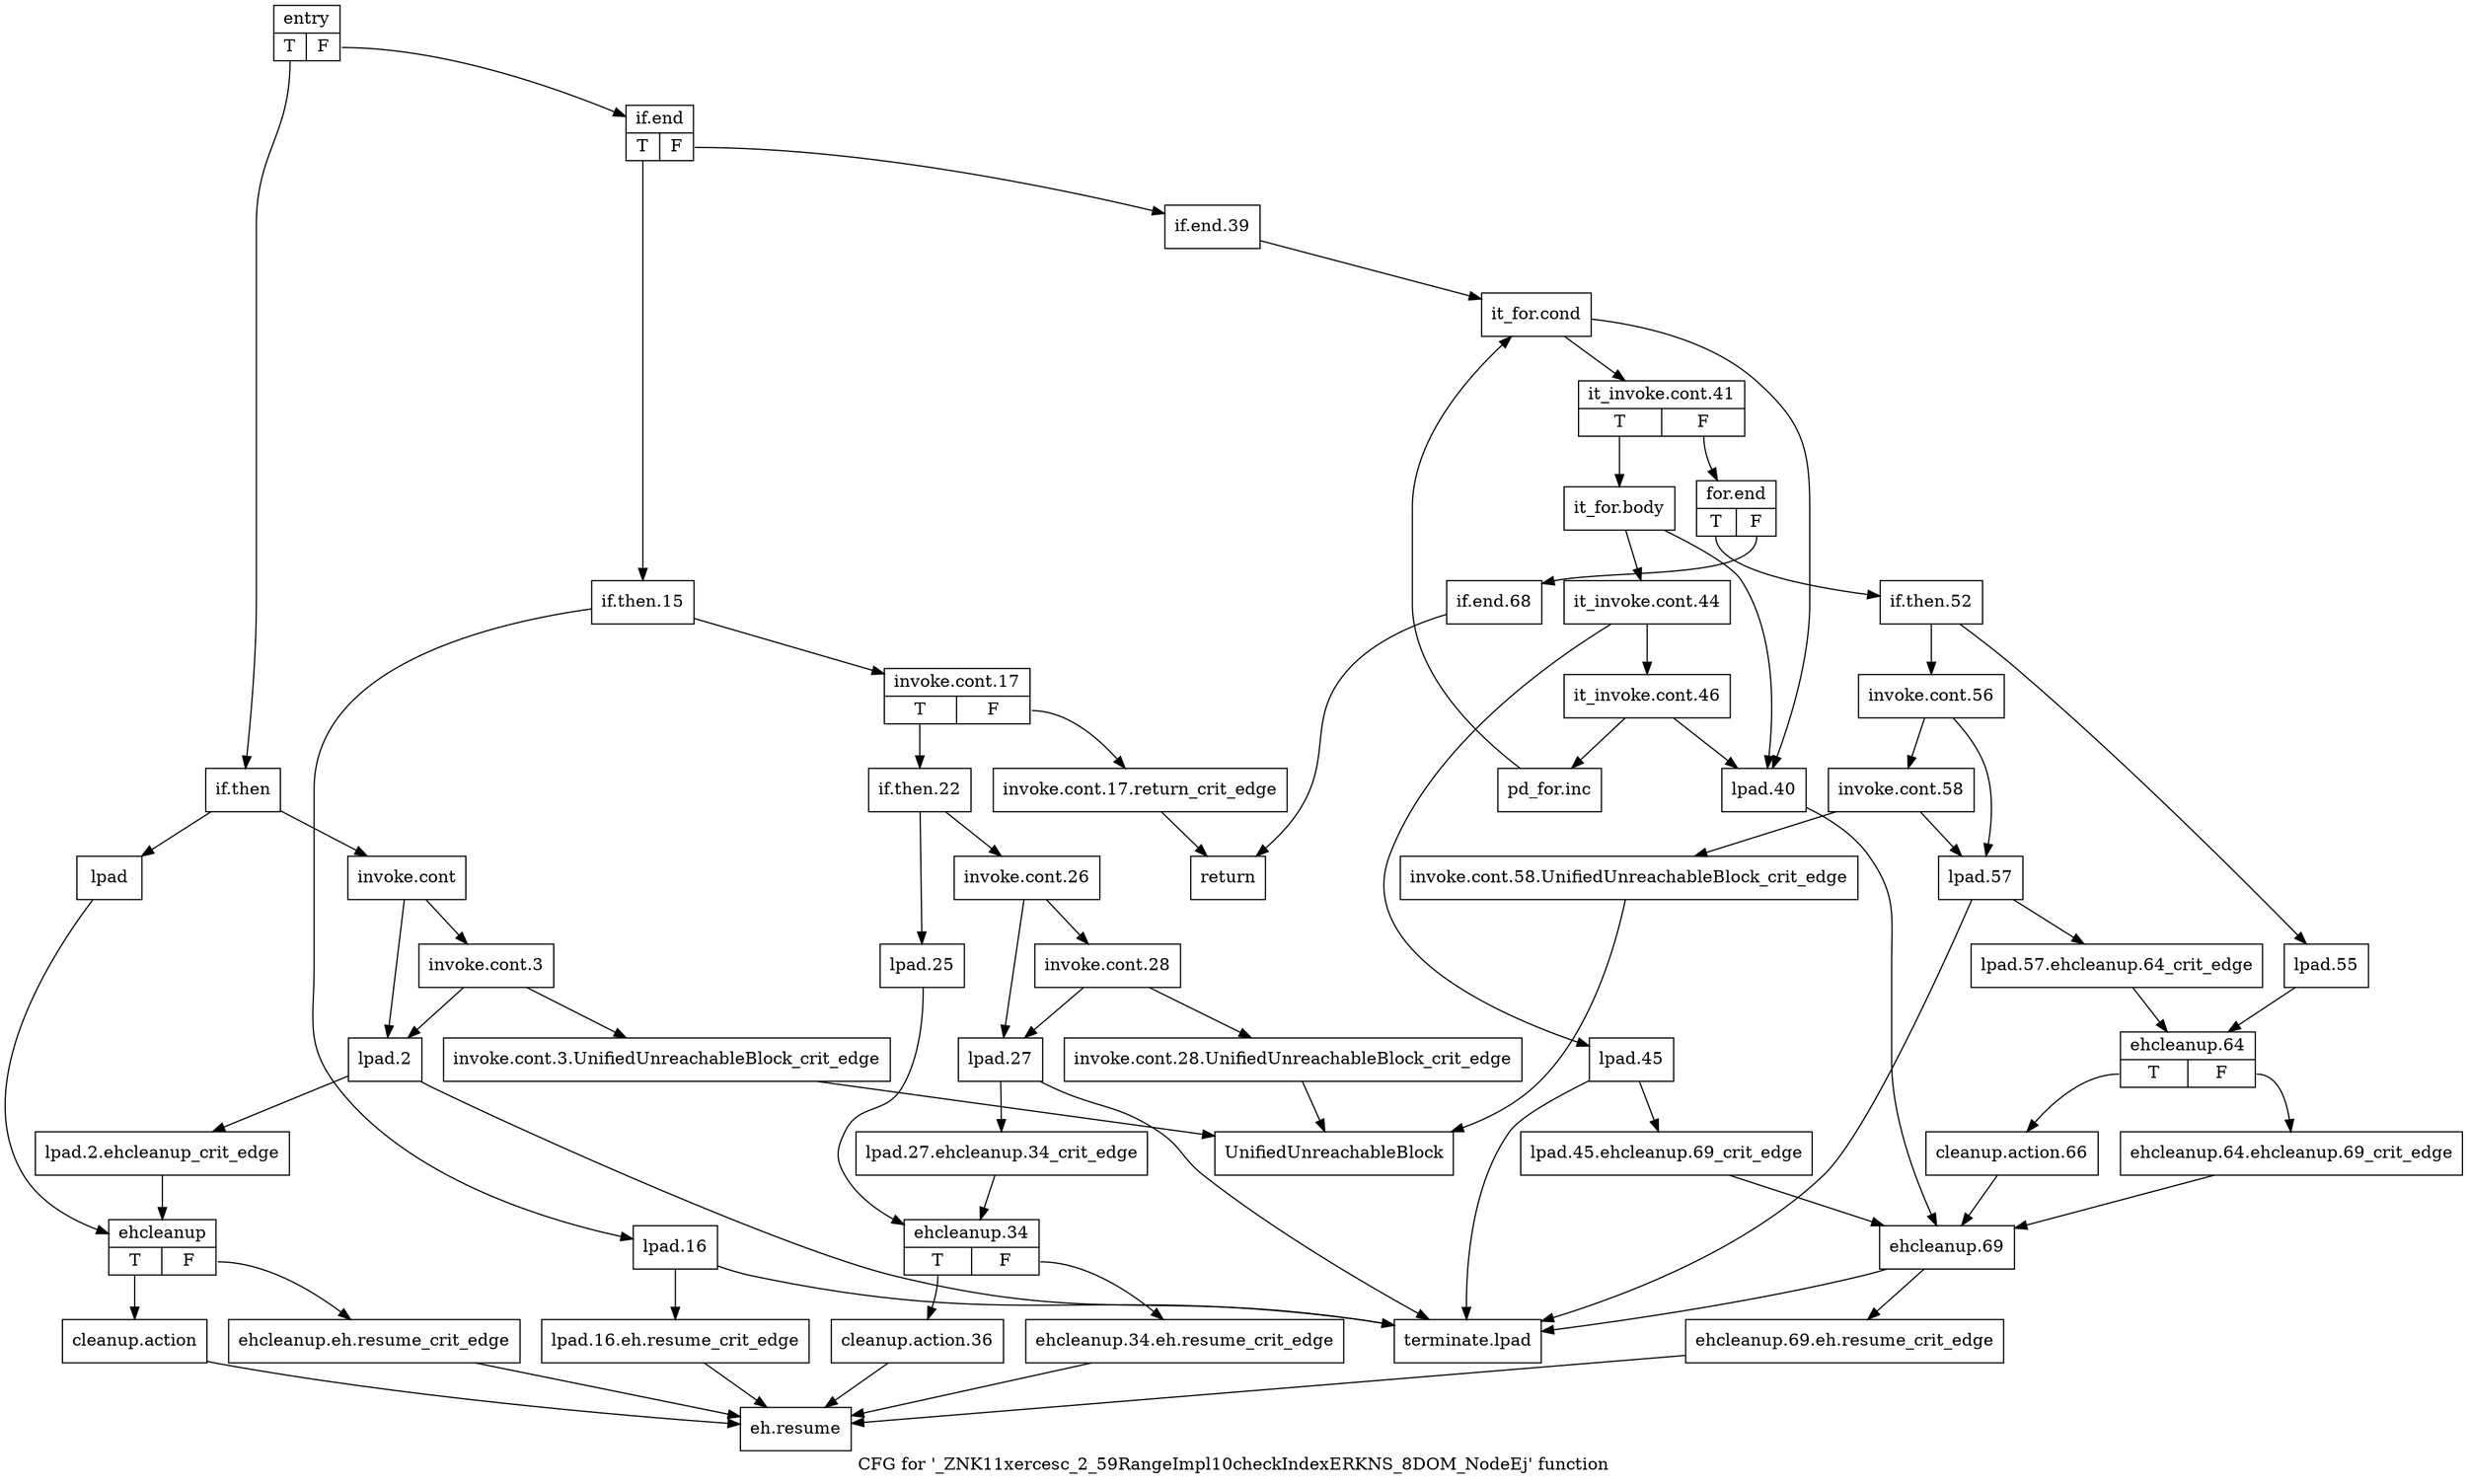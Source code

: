 digraph "CFG for '_ZNK11xercesc_2_59RangeImpl10checkIndexERKNS_8DOM_NodeEj' function" {
	label="CFG for '_ZNK11xercesc_2_59RangeImpl10checkIndexERKNS_8DOM_NodeEj' function";

	Node0x3cf9e20 [shape=record,label="{entry|{<s0>T|<s1>F}}"];
	Node0x3cf9e20:s0 -> Node0x3cf9e70;
	Node0x3cf9e20:s1 -> Node0x3cfa190;
	Node0x3cf9e70 [shape=record,label="{if.then}"];
	Node0x3cf9e70 -> Node0x3cf9ec0;
	Node0x3cf9e70 -> Node0x3cf9fb0;
	Node0x3cf9ec0 [shape=record,label="{invoke.cont}"];
	Node0x3cf9ec0 -> Node0x3cf9f10;
	Node0x3cf9ec0 -> Node0x3cfa000;
	Node0x3cf9f10 [shape=record,label="{invoke.cont.3}"];
	Node0x3cf9f10 -> Node0x3cf9f60;
	Node0x3cf9f10 -> Node0x3cfa000;
	Node0x3cf9f60 [shape=record,label="{invoke.cont.3.UnifiedUnreachableBlock_crit_edge}"];
	Node0x3cf9f60 -> Node0x3cfaf00;
	Node0x3cf9fb0 [shape=record,label="{lpad}"];
	Node0x3cf9fb0 -> Node0x3cfa0a0;
	Node0x3cfa000 [shape=record,label="{lpad.2}"];
	Node0x3cfa000 -> Node0x3cfa050;
	Node0x3cfa000 -> Node0x3cfaeb0;
	Node0x3cfa050 [shape=record,label="{lpad.2.ehcleanup_crit_edge}"];
	Node0x3cfa050 -> Node0x3cfa0a0;
	Node0x3cfa0a0 [shape=record,label="{ehcleanup|{<s0>T|<s1>F}}"];
	Node0x3cfa0a0:s0 -> Node0x3cfa140;
	Node0x3cfa0a0:s1 -> Node0x3cfa0f0;
	Node0x3cfa0f0 [shape=record,label="{ehcleanup.eh.resume_crit_edge}"];
	Node0x3cfa0f0 -> Node0x3cfae60;
	Node0x3cfa140 [shape=record,label="{cleanup.action}"];
	Node0x3cfa140 -> Node0x3cfae60;
	Node0x3cfa190 [shape=record,label="{if.end|{<s0>T|<s1>F}}"];
	Node0x3cfa190:s0 -> Node0x3cfa1e0;
	Node0x3cfa190:s1 -> Node0x3cfa690;
	Node0x3cfa1e0 [shape=record,label="{if.then.15}"];
	Node0x3cfa1e0 -> Node0x3cfa230;
	Node0x3cfa1e0 -> Node0x3cfa410;
	Node0x3cfa230 [shape=record,label="{invoke.cont.17|{<s0>T|<s1>F}}"];
	Node0x3cfa230:s0 -> Node0x3cfa2d0;
	Node0x3cfa230:s1 -> Node0x3cfa280;
	Node0x3cfa280 [shape=record,label="{invoke.cont.17.return_crit_edge}"];
	Node0x3cfa280 -> Node0x3cfad70;
	Node0x3cfa2d0 [shape=record,label="{if.then.22}"];
	Node0x3cfa2d0 -> Node0x3cfa320;
	Node0x3cfa2d0 -> Node0x3cfa4b0;
	Node0x3cfa320 [shape=record,label="{invoke.cont.26}"];
	Node0x3cfa320 -> Node0x3cfa370;
	Node0x3cfa320 -> Node0x3cfa500;
	Node0x3cfa370 [shape=record,label="{invoke.cont.28}"];
	Node0x3cfa370 -> Node0x3cfa3c0;
	Node0x3cfa370 -> Node0x3cfa500;
	Node0x3cfa3c0 [shape=record,label="{invoke.cont.28.UnifiedUnreachableBlock_crit_edge}"];
	Node0x3cfa3c0 -> Node0x3cfaf00;
	Node0x3cfa410 [shape=record,label="{lpad.16}"];
	Node0x3cfa410 -> Node0x3cfa460;
	Node0x3cfa410 -> Node0x3cfaeb0;
	Node0x3cfa460 [shape=record,label="{lpad.16.eh.resume_crit_edge}"];
	Node0x3cfa460 -> Node0x3cfae60;
	Node0x3cfa4b0 [shape=record,label="{lpad.25}"];
	Node0x3cfa4b0 -> Node0x3cfa5a0;
	Node0x3cfa500 [shape=record,label="{lpad.27}"];
	Node0x3cfa500 -> Node0x3cfa550;
	Node0x3cfa500 -> Node0x3cfaeb0;
	Node0x3cfa550 [shape=record,label="{lpad.27.ehcleanup.34_crit_edge}"];
	Node0x3cfa550 -> Node0x3cfa5a0;
	Node0x3cfa5a0 [shape=record,label="{ehcleanup.34|{<s0>T|<s1>F}}"];
	Node0x3cfa5a0:s0 -> Node0x3cfa640;
	Node0x3cfa5a0:s1 -> Node0x3cfa5f0;
	Node0x3cfa5f0 [shape=record,label="{ehcleanup.34.eh.resume_crit_edge}"];
	Node0x3cfa5f0 -> Node0x3cfae60;
	Node0x3cfa640 [shape=record,label="{cleanup.action.36}"];
	Node0x3cfa640 -> Node0x3cfae60;
	Node0x3cfa690 [shape=record,label="{if.end.39}"];
	Node0x3cfa690 -> Node0x3cfa6e0;
	Node0x3cfa6e0 [shape=record,label="{it_for.cond}"];
	Node0x3cfa6e0 -> Node0x3cfa730;
	Node0x3cfa6e0 -> Node0x3cfa8c0;
	Node0x3cfa730 [shape=record,label="{it_invoke.cont.41|{<s0>T|<s1>F}}"];
	Node0x3cfa730:s0 -> Node0x3cfa780;
	Node0x3cfa730:s1 -> Node0x3cfa9b0;
	Node0x3cfa780 [shape=record,label="{it_for.body}"];
	Node0x3cfa780 -> Node0x3cfa7d0;
	Node0x3cfa780 -> Node0x3cfa8c0;
	Node0x3cfa7d0 [shape=record,label="{it_invoke.cont.44}"];
	Node0x3cfa7d0 -> Node0x3cfa820;
	Node0x3cfa7d0 -> Node0x3cfa910;
	Node0x3cfa820 [shape=record,label="{it_invoke.cont.46}"];
	Node0x3cfa820 -> Node0x3cfa870;
	Node0x3cfa820 -> Node0x3cfa8c0;
	Node0x3cfa870 [shape=record,label="{pd_for.inc}"];
	Node0x3cfa870 -> Node0x3cfa6e0;
	Node0x3cfa8c0 [shape=record,label="{lpad.40}"];
	Node0x3cfa8c0 -> Node0x3cfadc0;
	Node0x3cfa910 [shape=record,label="{lpad.45}"];
	Node0x3cfa910 -> Node0x3cfa960;
	Node0x3cfa910 -> Node0x3cfaeb0;
	Node0x3cfa960 [shape=record,label="{lpad.45.ehcleanup.69_crit_edge}"];
	Node0x3cfa960 -> Node0x3cfadc0;
	Node0x3cfa9b0 [shape=record,label="{for.end|{<s0>T|<s1>F}}"];
	Node0x3cfa9b0:s0 -> Node0x3cfaa00;
	Node0x3cfa9b0:s1 -> Node0x3cfad20;
	Node0x3cfaa00 [shape=record,label="{if.then.52}"];
	Node0x3cfaa00 -> Node0x3cfaa50;
	Node0x3cfaa00 -> Node0x3cfab40;
	Node0x3cfaa50 [shape=record,label="{invoke.cont.56}"];
	Node0x3cfaa50 -> Node0x3cfaaa0;
	Node0x3cfaa50 -> Node0x3cfab90;
	Node0x3cfaaa0 [shape=record,label="{invoke.cont.58}"];
	Node0x3cfaaa0 -> Node0x3cfaaf0;
	Node0x3cfaaa0 -> Node0x3cfab90;
	Node0x3cfaaf0 [shape=record,label="{invoke.cont.58.UnifiedUnreachableBlock_crit_edge}"];
	Node0x3cfaaf0 -> Node0x3cfaf00;
	Node0x3cfab40 [shape=record,label="{lpad.55}"];
	Node0x3cfab40 -> Node0x3cfac30;
	Node0x3cfab90 [shape=record,label="{lpad.57}"];
	Node0x3cfab90 -> Node0x3cfabe0;
	Node0x3cfab90 -> Node0x3cfaeb0;
	Node0x3cfabe0 [shape=record,label="{lpad.57.ehcleanup.64_crit_edge}"];
	Node0x3cfabe0 -> Node0x3cfac30;
	Node0x3cfac30 [shape=record,label="{ehcleanup.64|{<s0>T|<s1>F}}"];
	Node0x3cfac30:s0 -> Node0x3cfacd0;
	Node0x3cfac30:s1 -> Node0x3cfac80;
	Node0x3cfac80 [shape=record,label="{ehcleanup.64.ehcleanup.69_crit_edge}"];
	Node0x3cfac80 -> Node0x3cfadc0;
	Node0x3cfacd0 [shape=record,label="{cleanup.action.66}"];
	Node0x3cfacd0 -> Node0x3cfadc0;
	Node0x3cfad20 [shape=record,label="{if.end.68}"];
	Node0x3cfad20 -> Node0x3cfad70;
	Node0x3cfad70 [shape=record,label="{return}"];
	Node0x3cfadc0 [shape=record,label="{ehcleanup.69}"];
	Node0x3cfadc0 -> Node0x3cfae10;
	Node0x3cfadc0 -> Node0x3cfaeb0;
	Node0x3cfae10 [shape=record,label="{ehcleanup.69.eh.resume_crit_edge}"];
	Node0x3cfae10 -> Node0x3cfae60;
	Node0x3cfae60 [shape=record,label="{eh.resume}"];
	Node0x3cfaeb0 [shape=record,label="{terminate.lpad}"];
	Node0x3cfaf00 [shape=record,label="{UnifiedUnreachableBlock}"];
}
